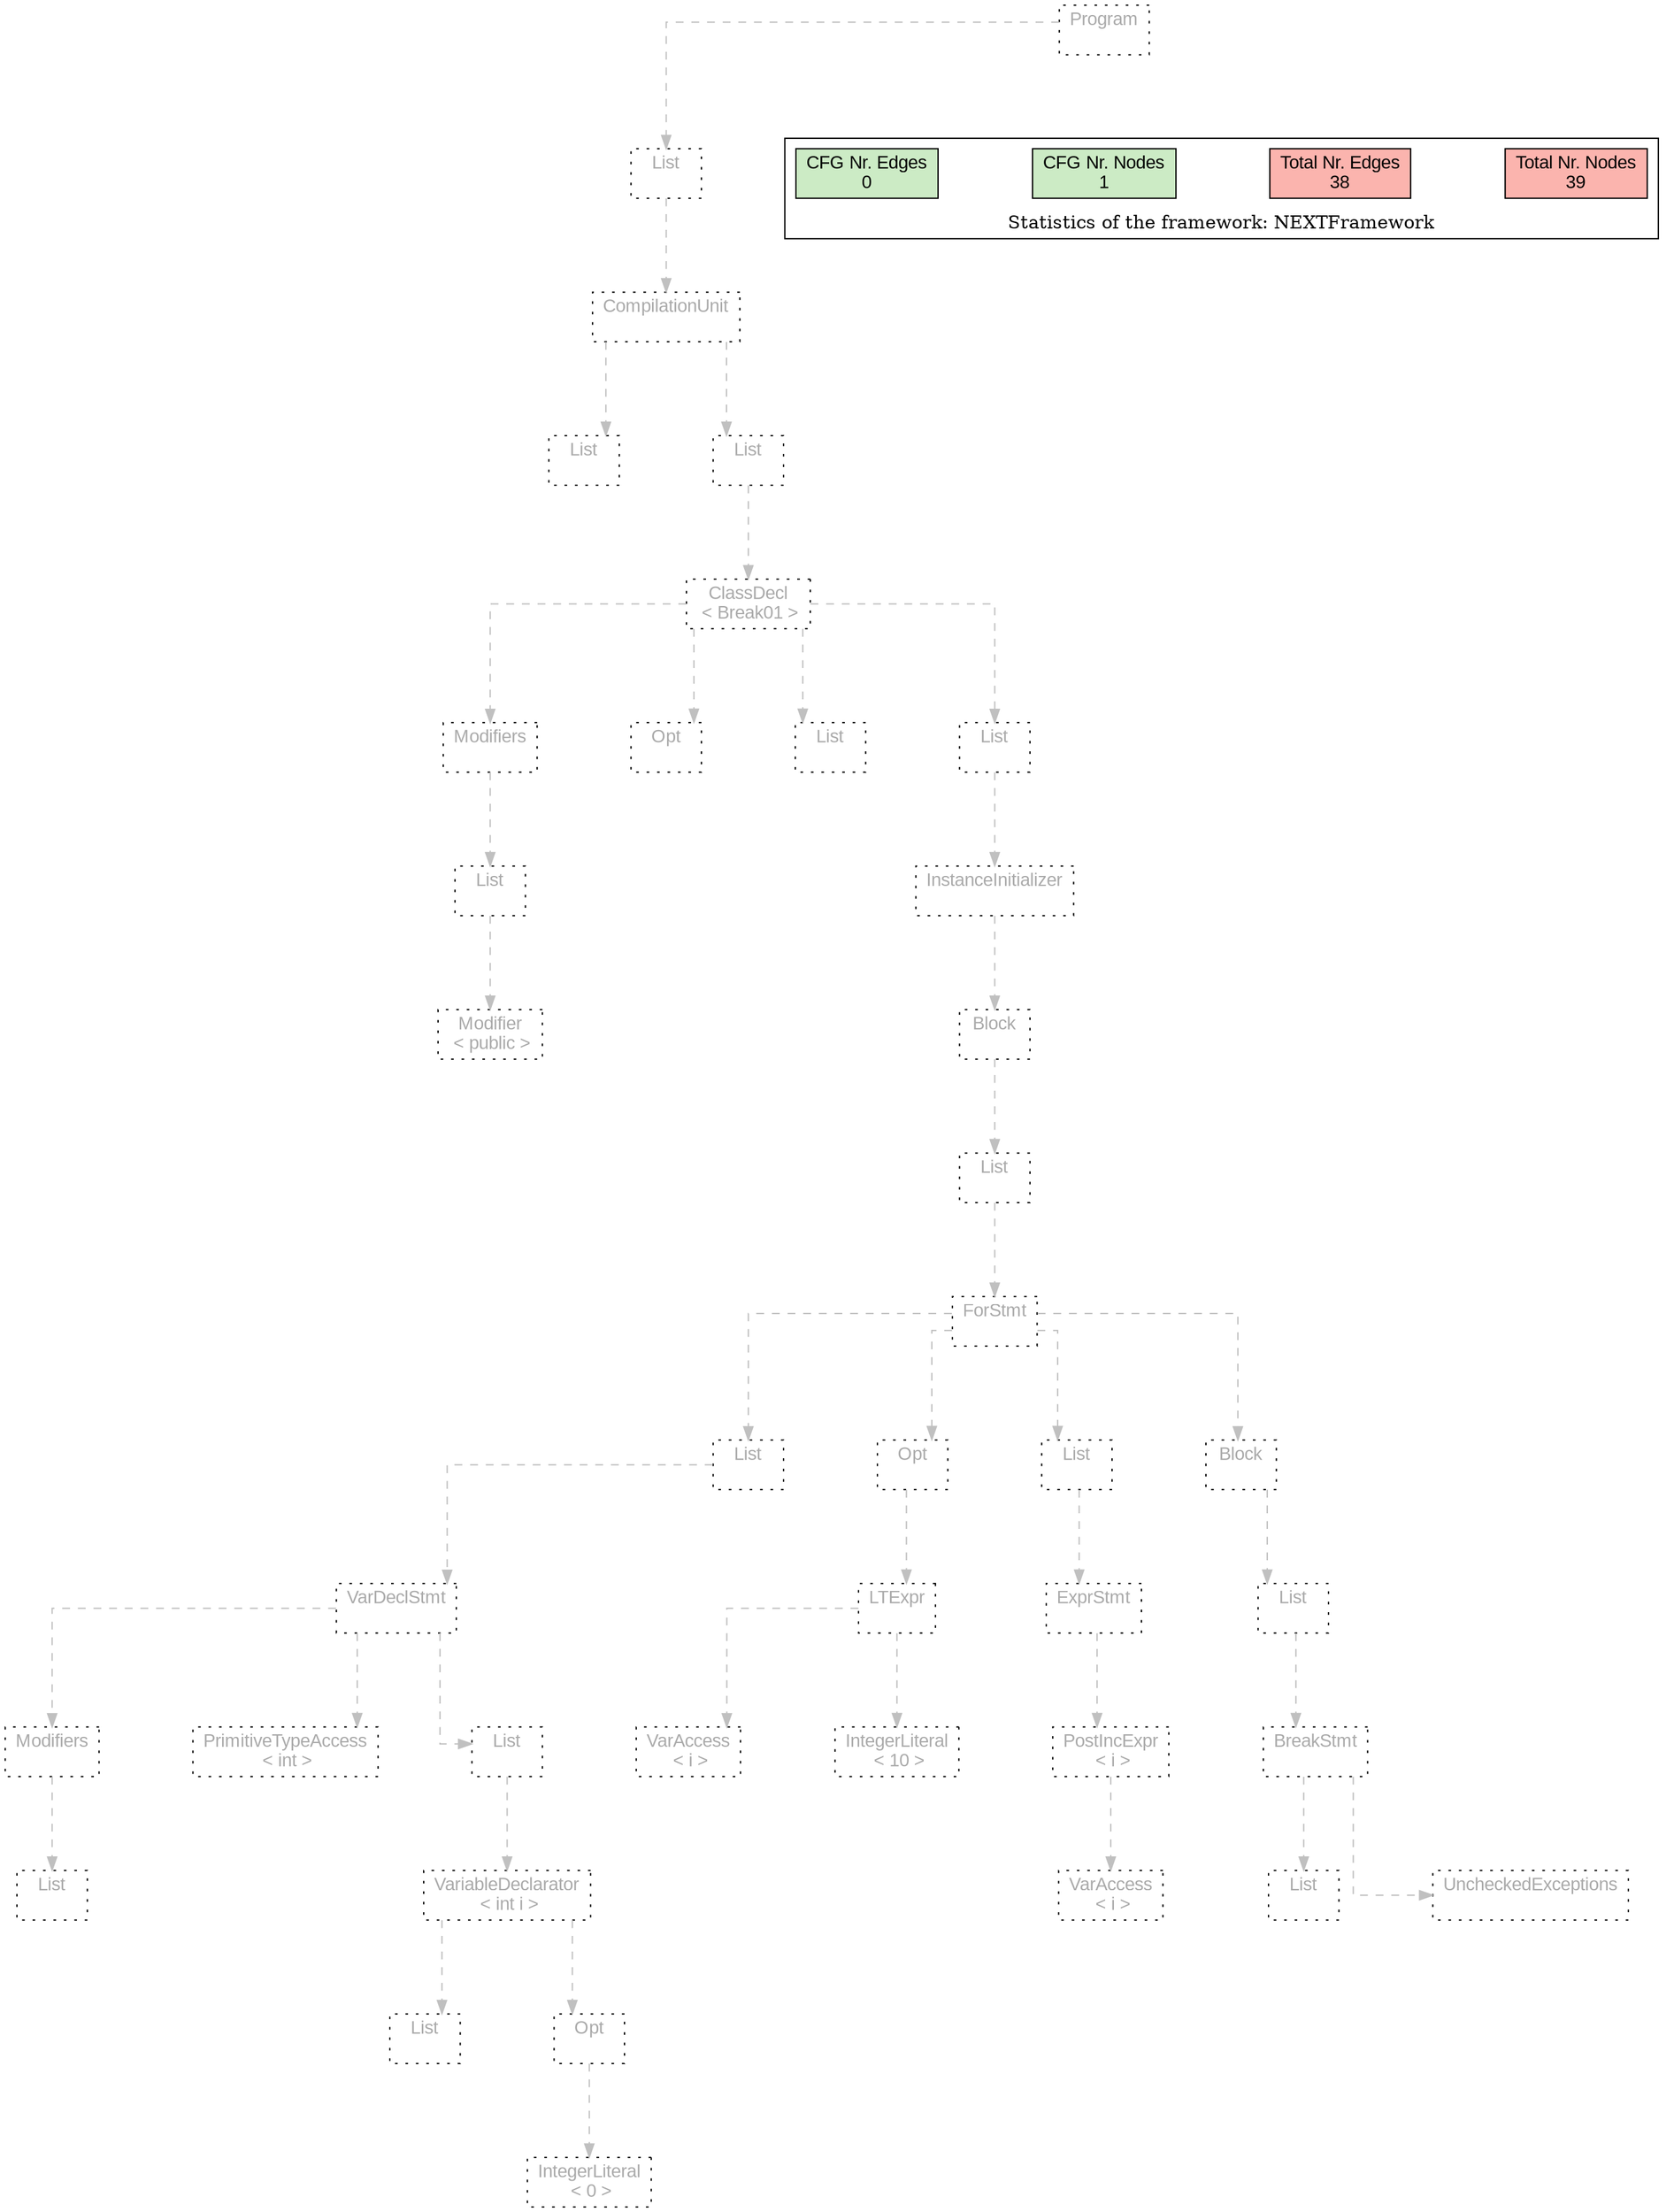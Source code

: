 digraph G {
graph [splines=ortho, nodesep="1", ranksep="1"]
node [shape=rect, fontname=Arial];
{ rank = same; "Program[0]"}
{ rank = same; "List[1]"}
{ rank = same; "CompilationUnit[2]"}
{ rank = same; "List[3]"; "List[4]"}
{ rank = same; "ClassDecl[5]"}
{ rank = same; "Modifiers[6]"; "Opt[9]"; "List[10]"; "List[11]"}
{ rank = same; "List[7]"; "InstanceInitializer[12]"}
{ rank = same; "Modifier[8]"; "Block[13]"}
{ rank = same; "List[14]"}
{ rank = same; "ForStmt[15]"}
{ rank = same; "List[16]"; "Opt[26]"; "List[30]"; "Block[34]"}
{ rank = same; "VarDeclStmt[17]"; "LTExpr[27]"; "ExprStmt[31]"; "List[35]"}
{ rank = same; "Modifiers[18]"; "PrimitiveTypeAccess[20]"; "List[21]"; "VarAccess[28]"; "IntegerLiteral[29]"; "PostIncExpr[32]"; "BreakStmt[36]"}
{ rank = same; "List[19]"; "VariableDeclarator[22]"; "VarAccess[33]"; "List[38]"; "UncheckedExceptions[37]"}
{ rank = same; "List[23]"; "Opt[24]"}
{ rank = same; "IntegerLiteral[25]"}
"Program[0]" [label="Program\n ", style= dotted   fillcolor="#eeeeee" fontcolor="#aaaaaa"  ]
"List[1]" [label="List\n ", style= dotted   fillcolor="#eeeeee" fontcolor="#aaaaaa"  ]
"CompilationUnit[2]" [label="CompilationUnit\n ", style= dotted   fillcolor="#eeeeee" fontcolor="#aaaaaa"  ]
"List[3]" [label="List\n ", style= dotted   fillcolor="#eeeeee" fontcolor="#aaaaaa"  ]
"List[4]" [label="List\n ", style= dotted   fillcolor="#eeeeee" fontcolor="#aaaaaa"  ]
"ClassDecl[5]" [label="ClassDecl\n < Break01 >", style= dotted   fillcolor="#eeeeee" fontcolor="#aaaaaa"  ]
"Modifiers[6]" [label="Modifiers\n ", style= dotted   fillcolor="#eeeeee" fontcolor="#aaaaaa"  ]
"List[7]" [label="List\n ", style= dotted   fillcolor="#eeeeee" fontcolor="#aaaaaa"  ]
"Modifier[8]" [label="Modifier\n < public >", style= dotted   fillcolor="#eeeeee" fontcolor="#aaaaaa"  ]
"Opt[9]" [label="Opt\n ", style= dotted   fillcolor="#eeeeee" fontcolor="#aaaaaa"  ]
"List[10]" [label="List\n ", style= dotted   fillcolor="#eeeeee" fontcolor="#aaaaaa"  ]
"List[11]" [label="List\n ", style= dotted   fillcolor="#eeeeee" fontcolor="#aaaaaa"  ]
"InstanceInitializer[12]" [label="InstanceInitializer\n ", style= dotted   fillcolor="#eeeeee" fontcolor="#aaaaaa"  ]
"Block[13]" [label="Block\n ", style= dotted   fillcolor="#eeeeee" fontcolor="#aaaaaa"  ]
"List[14]" [label="List\n ", style= dotted   fillcolor="#eeeeee" fontcolor="#aaaaaa"  ]
"ForStmt[15]" [label="ForStmt\n ", style= dotted   fillcolor="#eeeeee" fontcolor="#aaaaaa"  ]
"List[16]" [label="List\n ", style= dotted   fillcolor="#eeeeee" fontcolor="#aaaaaa"  ]
"VarDeclStmt[17]" [label="VarDeclStmt\n ", style= dotted   fillcolor="#eeeeee" fontcolor="#aaaaaa"  ]
"Modifiers[18]" [label="Modifiers\n ", style= dotted   fillcolor="#eeeeee" fontcolor="#aaaaaa"  ]
"List[19]" [label="List\n ", style= dotted   fillcolor="#eeeeee" fontcolor="#aaaaaa"  ]
"PrimitiveTypeAccess[20]" [label="PrimitiveTypeAccess\n < int >", style= dotted   fillcolor="#eeeeee" fontcolor="#aaaaaa"  ]
"List[21]" [label="List\n ", style= dotted   fillcolor="#eeeeee" fontcolor="#aaaaaa"  ]
"VariableDeclarator[22]" [label="VariableDeclarator\n < int i >", style= dotted   fillcolor="#eeeeee" fontcolor="#aaaaaa"  ]
"List[23]" [label="List\n ", style= dotted   fillcolor="#eeeeee" fontcolor="#aaaaaa"  ]
"Opt[24]" [label="Opt\n ", style= dotted   fillcolor="#eeeeee" fontcolor="#aaaaaa"  ]
"IntegerLiteral[25]" [label="IntegerLiteral\n < 0 >", style= dotted   fillcolor="#eeeeee" fontcolor="#aaaaaa"  ]
"Opt[26]" [label="Opt\n ", style= dotted   fillcolor="#eeeeee" fontcolor="#aaaaaa"  ]
"LTExpr[27]" [label="LTExpr\n ", style= dotted   fillcolor="#eeeeee" fontcolor="#aaaaaa"  ]
"VarAccess[28]" [label="VarAccess\n < i >", style= dotted   fillcolor="#eeeeee" fontcolor="#aaaaaa"  ]
"IntegerLiteral[29]" [label="IntegerLiteral\n < 10 >", style= dotted   fillcolor="#eeeeee" fontcolor="#aaaaaa"  ]
"List[30]" [label="List\n ", style= dotted   fillcolor="#eeeeee" fontcolor="#aaaaaa"  ]
"ExprStmt[31]" [label="ExprStmt\n ", style= dotted   fillcolor="#eeeeee" fontcolor="#aaaaaa"  ]
"PostIncExpr[32]" [label="PostIncExpr\n < i >", style= dotted   fillcolor="#eeeeee" fontcolor="#aaaaaa"  ]
"VarAccess[33]" [label="VarAccess\n < i >", style= dotted   fillcolor="#eeeeee" fontcolor="#aaaaaa"  ]
"Block[34]" [label="Block\n ", style= dotted   fillcolor="#eeeeee" fontcolor="#aaaaaa"  ]
"List[35]" [label="List\n ", style= dotted   fillcolor="#eeeeee" fontcolor="#aaaaaa"  ]
"BreakStmt[36]" [label="BreakStmt\n ", style= dotted   fillcolor="#eeeeee" fontcolor="#aaaaaa"  ]
"List[38]" [label="List\n ", style= dotted   fillcolor="#eeeeee" fontcolor="#aaaaaa"  ]
"UncheckedExceptions[37]" [label="UncheckedExceptions\n ", style= dotted   fillcolor="#eeeeee" fontcolor="#aaaaaa"  ]
"CompilationUnit[2]" -> "List[3]" [style=dashed, color=gray]
"List[7]" -> "Modifier[8]" [style=dashed, color=gray]
"Modifiers[6]" -> "List[7]" [style=dashed, color=gray]
"ClassDecl[5]" -> "Modifiers[6]" [style=dashed, color=gray]
"ClassDecl[5]" -> "Opt[9]" [style=dashed, color=gray]
"ClassDecl[5]" -> "List[10]" [style=dashed, color=gray]
"Modifiers[18]" -> "List[19]" [style=dashed, color=gray]
"VarDeclStmt[17]" -> "Modifiers[18]" [style=dashed, color=gray]
"VarDeclStmt[17]" -> "PrimitiveTypeAccess[20]" [style=dashed, color=gray]
"VariableDeclarator[22]" -> "List[23]" [style=dashed, color=gray]
"Opt[24]" -> "IntegerLiteral[25]" [style=dashed, color=gray]
"VariableDeclarator[22]" -> "Opt[24]" [style=dashed, color=gray]
"List[21]" -> "VariableDeclarator[22]" [style=dashed, color=gray]
"VarDeclStmt[17]" -> "List[21]" [style=dashed, color=gray]
"List[16]" -> "VarDeclStmt[17]" [style=dashed, color=gray]
"ForStmt[15]" -> "List[16]" [style=dashed, color=gray]
"LTExpr[27]" -> "VarAccess[28]" [style=dashed, color=gray]
"LTExpr[27]" -> "IntegerLiteral[29]" [style=dashed, color=gray]
"Opt[26]" -> "LTExpr[27]" [style=dashed, color=gray]
"ForStmt[15]" -> "Opt[26]" [style=dashed, color=gray]
"PostIncExpr[32]" -> "VarAccess[33]" [style=dashed, color=gray]
"ExprStmt[31]" -> "PostIncExpr[32]" [style=dashed, color=gray]
"List[30]" -> "ExprStmt[31]" [style=dashed, color=gray]
"ForStmt[15]" -> "List[30]" [style=dashed, color=gray]
"BreakStmt[36]" -> "List[38]" [style=dashed, color=gray]
"BreakStmt[36]" -> "UncheckedExceptions[37]" [style=dashed, color=gray]
"List[35]" -> "BreakStmt[36]" [style=dashed, color=gray]
"Block[34]" -> "List[35]" [style=dashed, color=gray]
"ForStmt[15]" -> "Block[34]" [style=dashed, color=gray]
"List[14]" -> "ForStmt[15]" [style=dashed, color=gray]
"Block[13]" -> "List[14]" [style=dashed, color=gray]
"InstanceInitializer[12]" -> "Block[13]" [style=dashed, color=gray]
"List[11]" -> "InstanceInitializer[12]" [style=dashed, color=gray]
"ClassDecl[5]" -> "List[11]" [style=dashed, color=gray]
"List[4]" -> "ClassDecl[5]" [style=dashed, color=gray]
"CompilationUnit[2]" -> "List[4]" [style=dashed, color=gray]
"List[1]" -> "CompilationUnit[2]" [style=dashed, color=gray]
"Program[0]" -> "List[1]" [style=dashed, color=gray]
"List[3]" -> "List[4]" [style=invis]
"Modifiers[6]" -> "Opt[9]" -> "List[10]" -> "List[11]" [style=invis]
"List[16]" -> "Opt[26]" -> "List[30]" -> "Block[34]" [style=invis]
"Modifiers[18]" -> "PrimitiveTypeAccess[20]" -> "List[21]" [style=invis]
"List[23]" -> "Opt[24]" [style=invis]
"VarAccess[28]" -> "IntegerLiteral[29]" [style=invis]

subgraph cluster_legend {
{node [style=filled, fillcolor=1, colorscheme="pastel13"]
Nodes [label="Total Nr. Nodes
39", fillcolor=1]
Edges [label="Total Nr. Edges
38", fillcolor=1]
NodesCFG [label="CFG Nr. Nodes
1", fillcolor=3]
EdgesCFG [label="CFG Nr. Edges
0", fillcolor=3]
Nodes-> "Program[0]" -> NodesCFG  [style="invis"]
Edges -> "Program[0]" ->EdgesCFG [style="invis"]}
label = "Statistics of the framework: NEXTFramework"
style="solid"
ranksep=0.05
nodesep=0.01
labelloc = b
len=2
}}